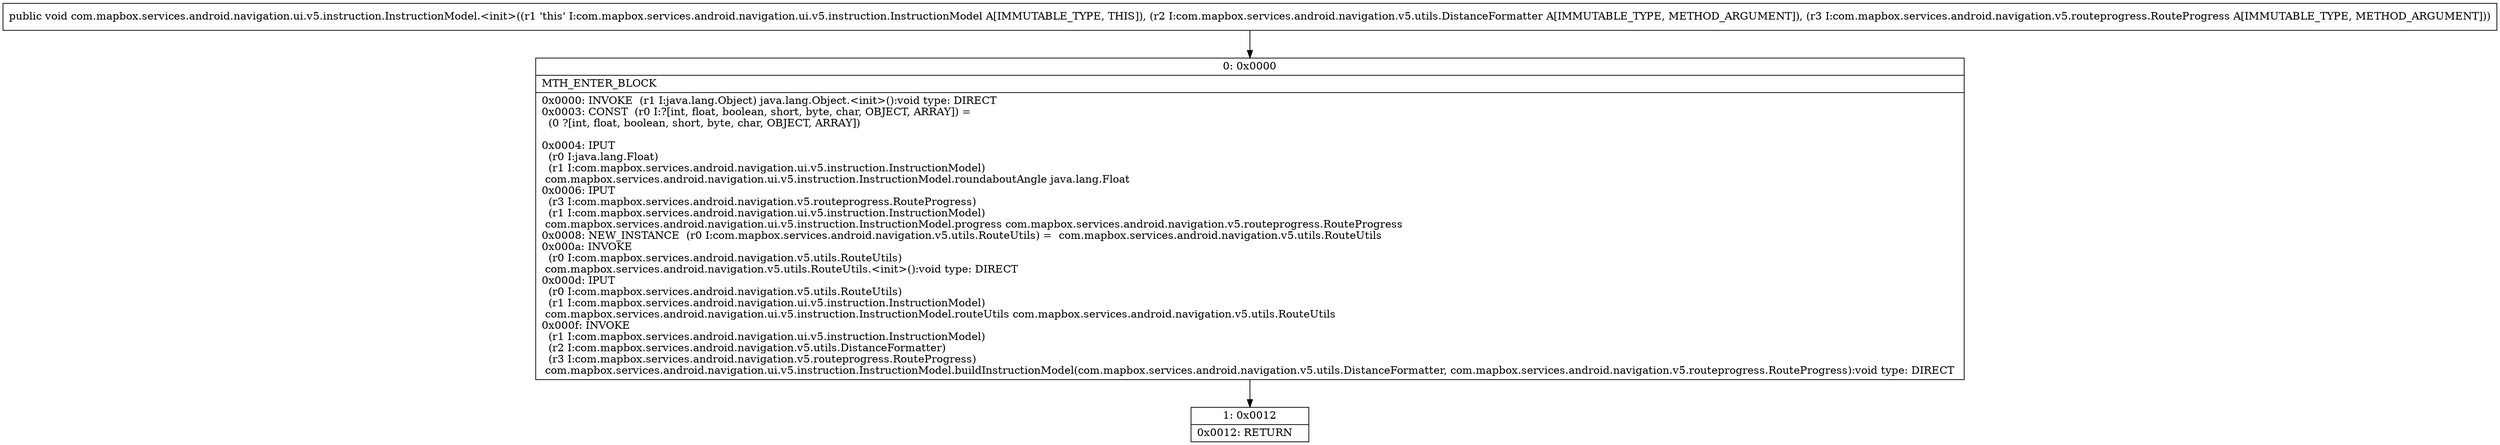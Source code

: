 digraph "CFG forcom.mapbox.services.android.navigation.ui.v5.instruction.InstructionModel.\<init\>(Lcom\/mapbox\/services\/android\/navigation\/v5\/utils\/DistanceFormatter;Lcom\/mapbox\/services\/android\/navigation\/v5\/routeprogress\/RouteProgress;)V" {
Node_0 [shape=record,label="{0\:\ 0x0000|MTH_ENTER_BLOCK\l|0x0000: INVOKE  (r1 I:java.lang.Object) java.lang.Object.\<init\>():void type: DIRECT \l0x0003: CONST  (r0 I:?[int, float, boolean, short, byte, char, OBJECT, ARRAY]) = \l  (0 ?[int, float, boolean, short, byte, char, OBJECT, ARRAY])\l \l0x0004: IPUT  \l  (r0 I:java.lang.Float)\l  (r1 I:com.mapbox.services.android.navigation.ui.v5.instruction.InstructionModel)\l com.mapbox.services.android.navigation.ui.v5.instruction.InstructionModel.roundaboutAngle java.lang.Float \l0x0006: IPUT  \l  (r3 I:com.mapbox.services.android.navigation.v5.routeprogress.RouteProgress)\l  (r1 I:com.mapbox.services.android.navigation.ui.v5.instruction.InstructionModel)\l com.mapbox.services.android.navigation.ui.v5.instruction.InstructionModel.progress com.mapbox.services.android.navigation.v5.routeprogress.RouteProgress \l0x0008: NEW_INSTANCE  (r0 I:com.mapbox.services.android.navigation.v5.utils.RouteUtils) =  com.mapbox.services.android.navigation.v5.utils.RouteUtils \l0x000a: INVOKE  \l  (r0 I:com.mapbox.services.android.navigation.v5.utils.RouteUtils)\l com.mapbox.services.android.navigation.v5.utils.RouteUtils.\<init\>():void type: DIRECT \l0x000d: IPUT  \l  (r0 I:com.mapbox.services.android.navigation.v5.utils.RouteUtils)\l  (r1 I:com.mapbox.services.android.navigation.ui.v5.instruction.InstructionModel)\l com.mapbox.services.android.navigation.ui.v5.instruction.InstructionModel.routeUtils com.mapbox.services.android.navigation.v5.utils.RouteUtils \l0x000f: INVOKE  \l  (r1 I:com.mapbox.services.android.navigation.ui.v5.instruction.InstructionModel)\l  (r2 I:com.mapbox.services.android.navigation.v5.utils.DistanceFormatter)\l  (r3 I:com.mapbox.services.android.navigation.v5.routeprogress.RouteProgress)\l com.mapbox.services.android.navigation.ui.v5.instruction.InstructionModel.buildInstructionModel(com.mapbox.services.android.navigation.v5.utils.DistanceFormatter, com.mapbox.services.android.navigation.v5.routeprogress.RouteProgress):void type: DIRECT \l}"];
Node_1 [shape=record,label="{1\:\ 0x0012|0x0012: RETURN   \l}"];
MethodNode[shape=record,label="{public void com.mapbox.services.android.navigation.ui.v5.instruction.InstructionModel.\<init\>((r1 'this' I:com.mapbox.services.android.navigation.ui.v5.instruction.InstructionModel A[IMMUTABLE_TYPE, THIS]), (r2 I:com.mapbox.services.android.navigation.v5.utils.DistanceFormatter A[IMMUTABLE_TYPE, METHOD_ARGUMENT]), (r3 I:com.mapbox.services.android.navigation.v5.routeprogress.RouteProgress A[IMMUTABLE_TYPE, METHOD_ARGUMENT])) }"];
MethodNode -> Node_0;
Node_0 -> Node_1;
}

